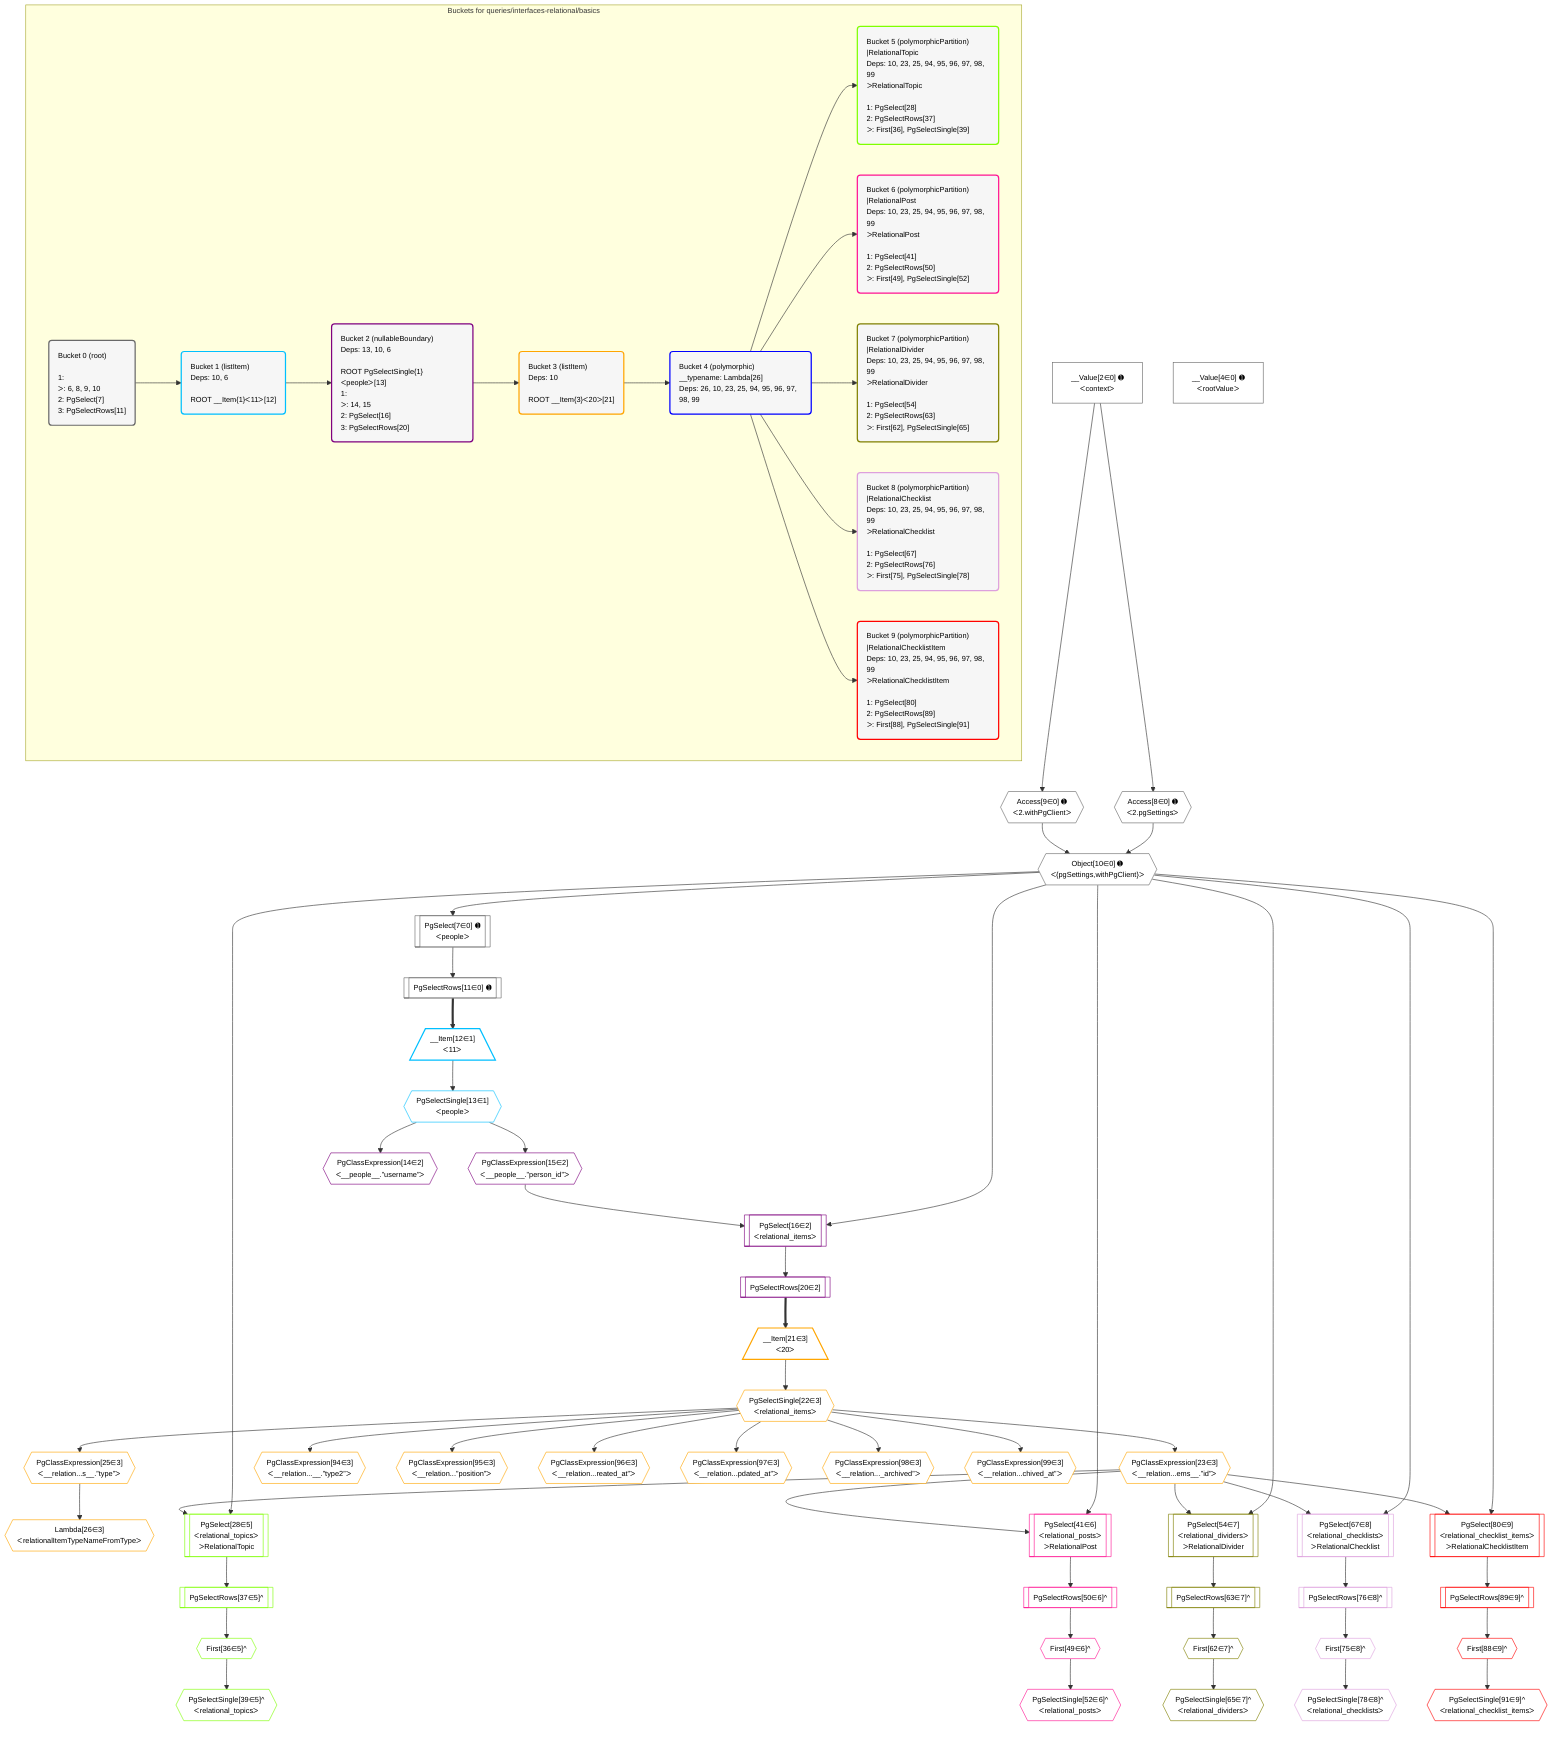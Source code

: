 %%{init: {'themeVariables': { 'fontSize': '12px'}}}%%
graph TD
    classDef path fill:#eee,stroke:#000,color:#000
    classDef plan fill:#fff,stroke-width:1px,color:#000
    classDef itemplan fill:#fff,stroke-width:2px,color:#000
    classDef unbatchedplan fill:#dff,stroke-width:1px,color:#000
    classDef sideeffectplan fill:#fcc,stroke-width:2px,color:#000
    classDef bucket fill:#f6f6f6,color:#000,stroke-width:2px,text-align:left

    subgraph "Buckets for queries/interfaces-relational/basics"
    Bucket0("Bucket 0 (root)<br /><br />1: <br />ᐳ: 6, 8, 9, 10<br />2: PgSelect[7]<br />3: PgSelectRows[11]"):::bucket
    Bucket1("Bucket 1 (listItem)<br />Deps: 10, 6<br /><br />ROOT __Item{1}ᐸ11ᐳ[12]"):::bucket
    Bucket2("Bucket 2 (nullableBoundary)<br />Deps: 13, 10, 6<br /><br />ROOT PgSelectSingle{1}ᐸpeopleᐳ[13]<br />1: <br />ᐳ: 14, 15<br />2: PgSelect[16]<br />3: PgSelectRows[20]"):::bucket
    Bucket3("Bucket 3 (listItem)<br />Deps: 10<br /><br />ROOT __Item{3}ᐸ20ᐳ[21]"):::bucket
    Bucket4("Bucket 4 (polymorphic)<br />__typename: Lambda[26]<br />Deps: 26, 10, 23, 25, 94, 95, 96, 97, 98, 99"):::bucket
    Bucket5("Bucket 5 (polymorphicPartition)<br />|RelationalTopic<br />Deps: 10, 23, 25, 94, 95, 96, 97, 98, 99<br />ᐳRelationalTopic<br /><br />1: PgSelect[28]<br />2: PgSelectRows[37]<br />ᐳ: First[36], PgSelectSingle[39]"):::bucket
    Bucket6("Bucket 6 (polymorphicPartition)<br />|RelationalPost<br />Deps: 10, 23, 25, 94, 95, 96, 97, 98, 99<br />ᐳRelationalPost<br /><br />1: PgSelect[41]<br />2: PgSelectRows[50]<br />ᐳ: First[49], PgSelectSingle[52]"):::bucket
    Bucket7("Bucket 7 (polymorphicPartition)<br />|RelationalDivider<br />Deps: 10, 23, 25, 94, 95, 96, 97, 98, 99<br />ᐳRelationalDivider<br /><br />1: PgSelect[54]<br />2: PgSelectRows[63]<br />ᐳ: First[62], PgSelectSingle[65]"):::bucket
    Bucket8("Bucket 8 (polymorphicPartition)<br />|RelationalChecklist<br />Deps: 10, 23, 25, 94, 95, 96, 97, 98, 99<br />ᐳRelationalChecklist<br /><br />1: PgSelect[67]<br />2: PgSelectRows[76]<br />ᐳ: First[75], PgSelectSingle[78]"):::bucket
    Bucket9("Bucket 9 (polymorphicPartition)<br />|RelationalChecklistItem<br />Deps: 10, 23, 25, 94, 95, 96, 97, 98, 99<br />ᐳRelationalChecklistItem<br /><br />1: PgSelect[80]<br />2: PgSelectRows[89]<br />ᐳ: First[88], PgSelectSingle[91]"):::bucket
    end
    Bucket0 --> Bucket1
    Bucket1 --> Bucket2
    Bucket2 --> Bucket3
    Bucket3 --> Bucket4
    Bucket4 --> Bucket5 & Bucket6 & Bucket7 & Bucket8 & Bucket9

    %% plan dependencies
    PgSelect7[["PgSelect[7∈0] ➊<br />ᐸpeopleᐳ"]]:::plan
    Object10{{"Object[10∈0] ➊<br />ᐸ{pgSettings,withPgClient}ᐳ"}}:::plan
    Object10 --> PgSelect7
    Access8{{"Access[8∈0] ➊<br />ᐸ2.pgSettingsᐳ"}}:::plan
    Access9{{"Access[9∈0] ➊<br />ᐸ2.withPgClientᐳ"}}:::plan
    Access8 & Access9 --> Object10
    __Value2["__Value[2∈0] ➊<br />ᐸcontextᐳ"]:::plan
    __Value2 --> Access8
    __Value2 --> Access9
    PgSelectRows11[["PgSelectRows[11∈0] ➊"]]:::plan
    PgSelect7 --> PgSelectRows11
    __Value4["__Value[4∈0] ➊<br />ᐸrootValueᐳ"]:::plan
    __Item12[/"__Item[12∈1]<br />ᐸ11ᐳ"\]:::itemplan
    PgSelectRows11 ==> __Item12
    PgSelectSingle13{{"PgSelectSingle[13∈1]<br />ᐸpeopleᐳ"}}:::plan
    __Item12 --> PgSelectSingle13
    PgSelect16[["PgSelect[16∈2]<br />ᐸrelational_itemsᐳ"]]:::plan
    PgClassExpression15{{"PgClassExpression[15∈2]<br />ᐸ__people__.”person_id”ᐳ"}}:::plan
    Object10 & PgClassExpression15 --> PgSelect16
    PgClassExpression14{{"PgClassExpression[14∈2]<br />ᐸ__people__.”username”ᐳ"}}:::plan
    PgSelectSingle13 --> PgClassExpression14
    PgSelectSingle13 --> PgClassExpression15
    PgSelectRows20[["PgSelectRows[20∈2]"]]:::plan
    PgSelect16 --> PgSelectRows20
    __Item21[/"__Item[21∈3]<br />ᐸ20ᐳ"\]:::itemplan
    PgSelectRows20 ==> __Item21
    PgSelectSingle22{{"PgSelectSingle[22∈3]<br />ᐸrelational_itemsᐳ"}}:::plan
    __Item21 --> PgSelectSingle22
    PgClassExpression23{{"PgClassExpression[23∈3]<br />ᐸ__relation...ems__.”id”ᐳ"}}:::plan
    PgSelectSingle22 --> PgClassExpression23
    PgClassExpression25{{"PgClassExpression[25∈3]<br />ᐸ__relation...s__.”type”ᐳ"}}:::plan
    PgSelectSingle22 --> PgClassExpression25
    Lambda26{{"Lambda[26∈3]<br />ᐸrelationalItemTypeNameFromTypeᐳ"}}:::plan
    PgClassExpression25 --> Lambda26
    PgClassExpression94{{"PgClassExpression[94∈3]<br />ᐸ__relation...__.”type2”ᐳ"}}:::plan
    PgSelectSingle22 --> PgClassExpression94
    PgClassExpression95{{"PgClassExpression[95∈3]<br />ᐸ__relation...”position”ᐳ"}}:::plan
    PgSelectSingle22 --> PgClassExpression95
    PgClassExpression96{{"PgClassExpression[96∈3]<br />ᐸ__relation...reated_at”ᐳ"}}:::plan
    PgSelectSingle22 --> PgClassExpression96
    PgClassExpression97{{"PgClassExpression[97∈3]<br />ᐸ__relation...pdated_at”ᐳ"}}:::plan
    PgSelectSingle22 --> PgClassExpression97
    PgClassExpression98{{"PgClassExpression[98∈3]<br />ᐸ__relation..._archived”ᐳ"}}:::plan
    PgSelectSingle22 --> PgClassExpression98
    PgClassExpression99{{"PgClassExpression[99∈3]<br />ᐸ__relation...chived_at”ᐳ"}}:::plan
    PgSelectSingle22 --> PgClassExpression99
    PgSelect28[["PgSelect[28∈5]<br />ᐸrelational_topicsᐳ<br />ᐳRelationalTopic"]]:::plan
    Object10 & PgClassExpression23 --> PgSelect28
    First36{{"First[36∈5]^"}}:::plan
    PgSelectRows37[["PgSelectRows[37∈5]^"]]:::plan
    PgSelectRows37 --> First36
    PgSelect28 --> PgSelectRows37
    PgSelectSingle39{{"PgSelectSingle[39∈5]^<br />ᐸrelational_topicsᐳ"}}:::plan
    First36 --> PgSelectSingle39
    PgSelect41[["PgSelect[41∈6]<br />ᐸrelational_postsᐳ<br />ᐳRelationalPost"]]:::plan
    Object10 & PgClassExpression23 --> PgSelect41
    First49{{"First[49∈6]^"}}:::plan
    PgSelectRows50[["PgSelectRows[50∈6]^"]]:::plan
    PgSelectRows50 --> First49
    PgSelect41 --> PgSelectRows50
    PgSelectSingle52{{"PgSelectSingle[52∈6]^<br />ᐸrelational_postsᐳ"}}:::plan
    First49 --> PgSelectSingle52
    PgSelect54[["PgSelect[54∈7]<br />ᐸrelational_dividersᐳ<br />ᐳRelationalDivider"]]:::plan
    Object10 & PgClassExpression23 --> PgSelect54
    First62{{"First[62∈7]^"}}:::plan
    PgSelectRows63[["PgSelectRows[63∈7]^"]]:::plan
    PgSelectRows63 --> First62
    PgSelect54 --> PgSelectRows63
    PgSelectSingle65{{"PgSelectSingle[65∈7]^<br />ᐸrelational_dividersᐳ"}}:::plan
    First62 --> PgSelectSingle65
    PgSelect67[["PgSelect[67∈8]<br />ᐸrelational_checklistsᐳ<br />ᐳRelationalChecklist"]]:::plan
    Object10 & PgClassExpression23 --> PgSelect67
    First75{{"First[75∈8]^"}}:::plan
    PgSelectRows76[["PgSelectRows[76∈8]^"]]:::plan
    PgSelectRows76 --> First75
    PgSelect67 --> PgSelectRows76
    PgSelectSingle78{{"PgSelectSingle[78∈8]^<br />ᐸrelational_checklistsᐳ"}}:::plan
    First75 --> PgSelectSingle78
    PgSelect80[["PgSelect[80∈9]<br />ᐸrelational_checklist_itemsᐳ<br />ᐳRelationalChecklistItem"]]:::plan
    Object10 & PgClassExpression23 --> PgSelect80
    First88{{"First[88∈9]^"}}:::plan
    PgSelectRows89[["PgSelectRows[89∈9]^"]]:::plan
    PgSelectRows89 --> First88
    PgSelect80 --> PgSelectRows89
    PgSelectSingle91{{"PgSelectSingle[91∈9]^<br />ᐸrelational_checklist_itemsᐳ"}}:::plan
    First88 --> PgSelectSingle91

    %% define steps
    classDef bucket0 stroke:#696969
    class Bucket0,__Value2,__Value4,PgSelect7,Access8,Access9,Object10,PgSelectRows11 bucket0
    classDef bucket1 stroke:#00bfff
    class Bucket1,__Item12,PgSelectSingle13 bucket1
    classDef bucket2 stroke:#7f007f
    class Bucket2,PgClassExpression14,PgClassExpression15,PgSelect16,PgSelectRows20 bucket2
    classDef bucket3 stroke:#ffa500
    class Bucket3,__Item21,PgSelectSingle22,PgClassExpression23,PgClassExpression25,Lambda26,PgClassExpression94,PgClassExpression95,PgClassExpression96,PgClassExpression97,PgClassExpression98,PgClassExpression99 bucket3
    classDef bucket4 stroke:#0000ff
    class Bucket4 bucket4
    classDef bucket5 stroke:#7fff00
    class Bucket5,PgSelect28,First36,PgSelectRows37,PgSelectSingle39 bucket5
    classDef bucket6 stroke:#ff1493
    class Bucket6,PgSelect41,First49,PgSelectRows50,PgSelectSingle52 bucket6
    classDef bucket7 stroke:#808000
    class Bucket7,PgSelect54,First62,PgSelectRows63,PgSelectSingle65 bucket7
    classDef bucket8 stroke:#dda0dd
    class Bucket8,PgSelect67,First75,PgSelectRows76,PgSelectSingle78 bucket8
    classDef bucket9 stroke:#ff0000
    class Bucket9,PgSelect80,First88,PgSelectRows89,PgSelectSingle91 bucket9